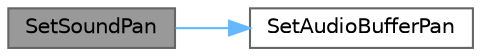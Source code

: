 digraph "SetSoundPan"
{
 // LATEX_PDF_SIZE
  bgcolor="transparent";
  edge [fontname=Helvetica,fontsize=10,labelfontname=Helvetica,labelfontsize=10];
  node [fontname=Helvetica,fontsize=10,shape=box,height=0.2,width=0.4];
  rankdir="LR";
  Node1 [id="Node000001",label="SetSoundPan",height=0.2,width=0.4,color="gray40", fillcolor="grey60", style="filled", fontcolor="black",tooltip=" "];
  Node1 -> Node2 [id="edge3_Node000001_Node000002",color="steelblue1",style="solid",tooltip=" "];
  Node2 [id="Node000002",label="SetAudioBufferPan",height=0.2,width=0.4,color="grey40", fillcolor="white", style="filled",URL="$_classes_2lib_2raudio_8c.html#a7b457f5d7e3a79eb5e4031ad34088dbb",tooltip=" "];
}
